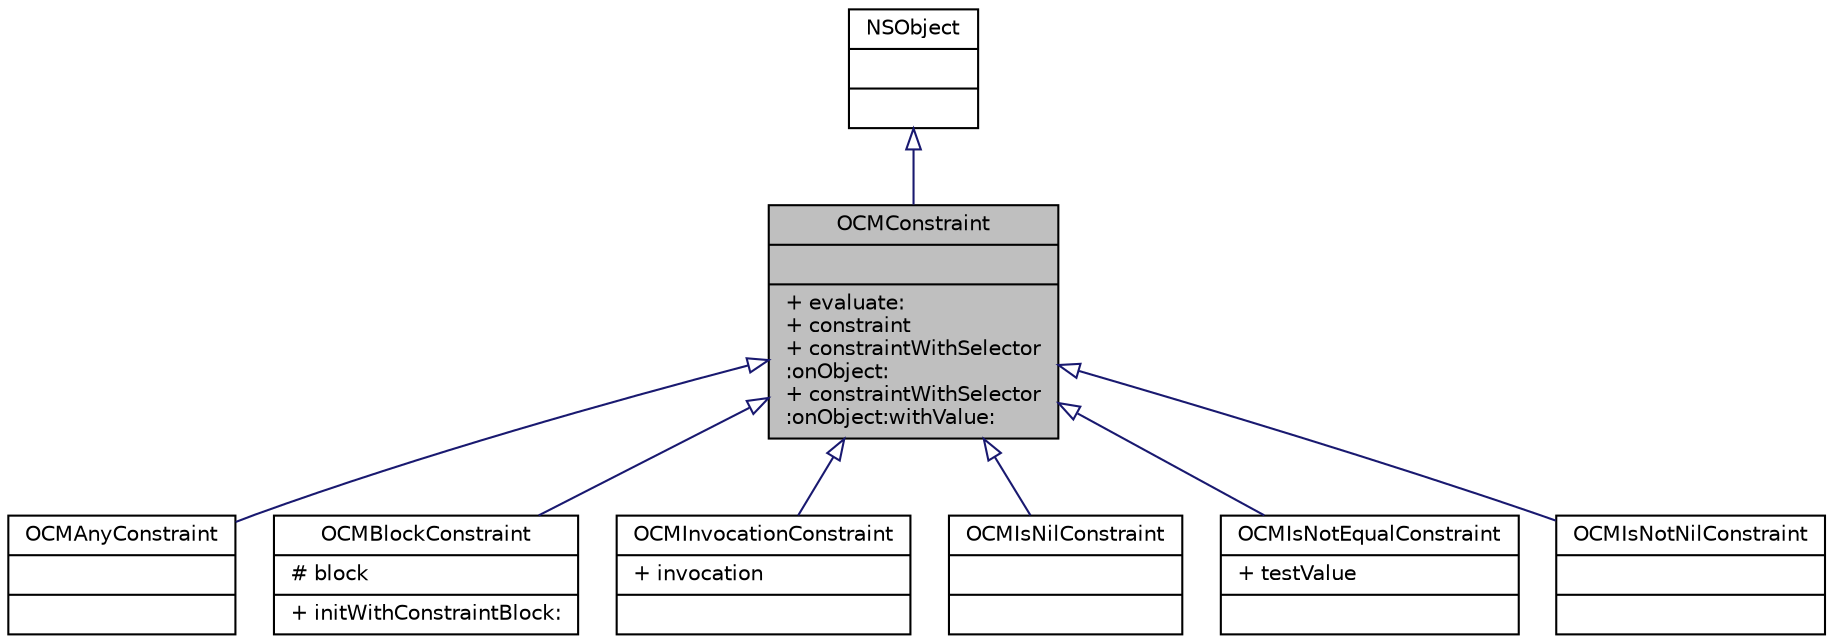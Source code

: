 digraph "OCMConstraint"
{
  bgcolor="transparent";
  edge [fontname="Helvetica",fontsize="10",labelfontname="Helvetica",labelfontsize="10"];
  node [fontname="Helvetica",fontsize="10",shape=record];
  Node1 [label="{OCMConstraint\n||+ evaluate:\l+ constraint\l+ constraintWithSelector\l:onObject:\l+ constraintWithSelector\l:onObject:withValue:\l}",height=0.2,width=0.4,color="black", fillcolor="grey75", style="filled" fontcolor="black"];
  Node2 -> Node1 [dir="back",color="midnightblue",fontsize="10",style="solid",arrowtail="onormal",fontname="Helvetica"];
  Node2 [label="{NSObject\n||}",height=0.2,width=0.4,color="black",URL="$d7/dc4/class_n_s_object.html"];
  Node1 -> Node3 [dir="back",color="midnightblue",fontsize="10",style="solid",arrowtail="onormal",fontname="Helvetica"];
  Node3 [label="{OCMAnyConstraint\n||}",height=0.2,width=0.4,color="black",URL="$d9/d1f/interface_o_c_m_any_constraint.html"];
  Node1 -> Node4 [dir="back",color="midnightblue",fontsize="10",style="solid",arrowtail="onormal",fontname="Helvetica"];
  Node4 [label="{OCMBlockConstraint\n|# block\l|+ initWithConstraintBlock:\l}",height=0.2,width=0.4,color="black",URL="$dd/d75/interface_o_c_m_block_constraint.html"];
  Node1 -> Node5 [dir="back",color="midnightblue",fontsize="10",style="solid",arrowtail="onormal",fontname="Helvetica"];
  Node5 [label="{OCMInvocationConstraint\n|+ invocation\l|}",height=0.2,width=0.4,color="black",URL="$de/d52/interface_o_c_m_invocation_constraint.html"];
  Node1 -> Node6 [dir="back",color="midnightblue",fontsize="10",style="solid",arrowtail="onormal",fontname="Helvetica"];
  Node6 [label="{OCMIsNilConstraint\n||}",height=0.2,width=0.4,color="black",URL="$d2/d0e/interface_o_c_m_is_nil_constraint.html"];
  Node1 -> Node7 [dir="back",color="midnightblue",fontsize="10",style="solid",arrowtail="onormal",fontname="Helvetica"];
  Node7 [label="{OCMIsNotEqualConstraint\n|+ testValue\l|}",height=0.2,width=0.4,color="black",URL="$d6/d2a/interface_o_c_m_is_not_equal_constraint.html"];
  Node1 -> Node8 [dir="back",color="midnightblue",fontsize="10",style="solid",arrowtail="onormal",fontname="Helvetica"];
  Node8 [label="{OCMIsNotNilConstraint\n||}",height=0.2,width=0.4,color="black",URL="$d5/d0d/interface_o_c_m_is_not_nil_constraint.html"];
}
